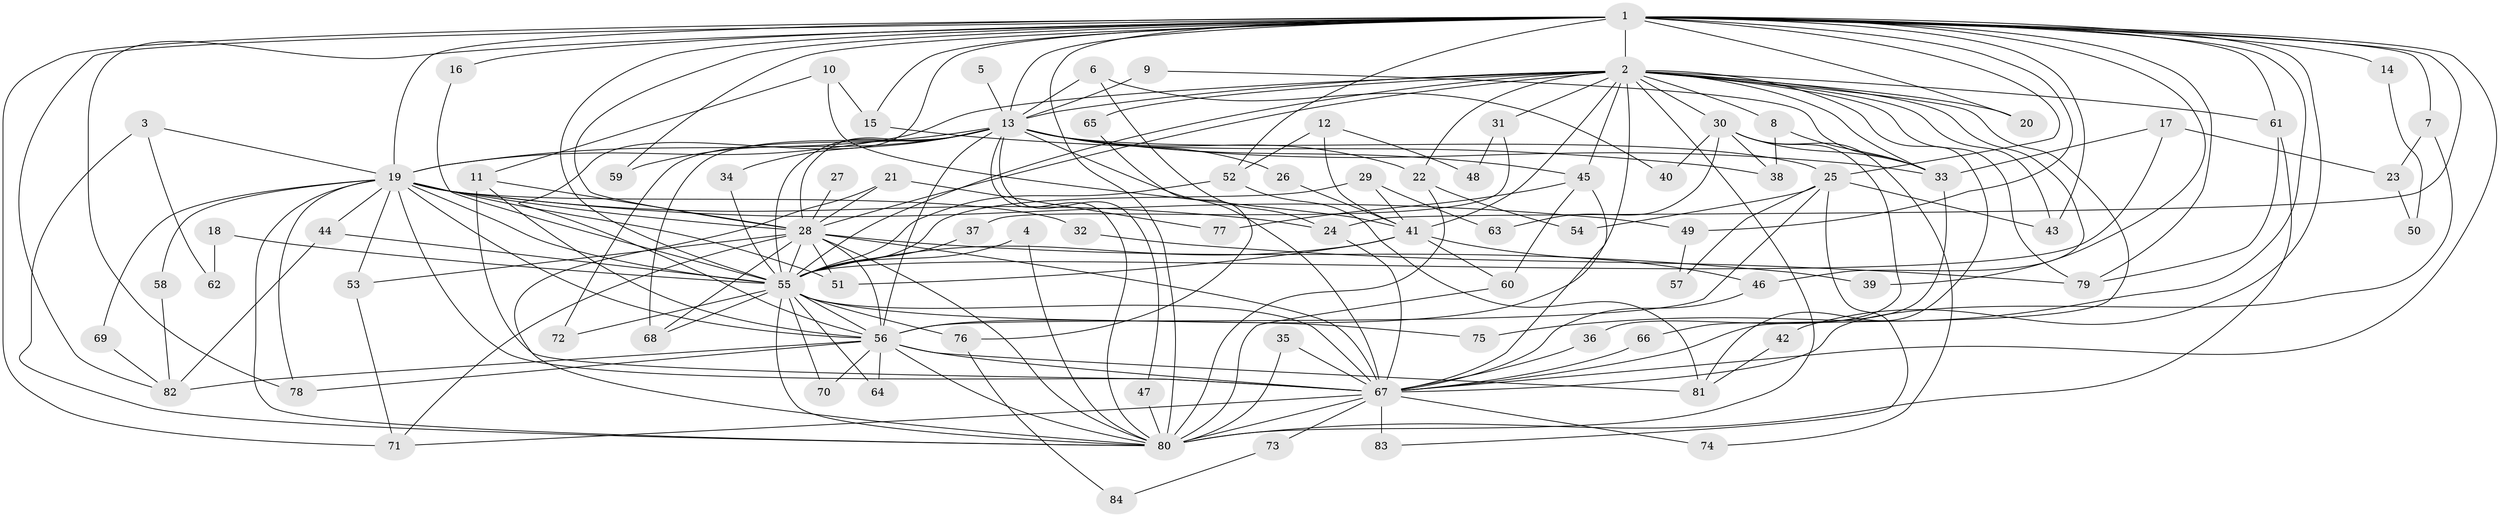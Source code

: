 // original degree distribution, {30: 0.008403361344537815, 18: 0.01680672268907563, 19: 0.008403361344537815, 24: 0.01680672268907563, 32: 0.008403361344537815, 17: 0.008403361344537815, 25: 0.008403361344537815, 20: 0.008403361344537815, 8: 0.01680672268907563, 3: 0.2605042016806723, 4: 0.06722689075630252, 2: 0.5294117647058824, 5: 0.025210084033613446, 7: 0.008403361344537815, 10: 0.008403361344537815}
// Generated by graph-tools (version 1.1) at 2025/36/03/04/25 23:36:21]
// undirected, 84 vertices, 197 edges
graph export_dot {
  node [color=gray90,style=filled];
  1;
  2;
  3;
  4;
  5;
  6;
  7;
  8;
  9;
  10;
  11;
  12;
  13;
  14;
  15;
  16;
  17;
  18;
  19;
  20;
  21;
  22;
  23;
  24;
  25;
  26;
  27;
  28;
  29;
  30;
  31;
  32;
  33;
  34;
  35;
  36;
  37;
  38;
  39;
  40;
  41;
  42;
  43;
  44;
  45;
  46;
  47;
  48;
  49;
  50;
  51;
  52;
  53;
  54;
  55;
  56;
  57;
  58;
  59;
  60;
  61;
  62;
  63;
  64;
  65;
  66;
  67;
  68;
  69;
  70;
  71;
  72;
  73;
  74;
  75;
  76;
  77;
  78;
  79;
  80;
  81;
  82;
  83;
  84;
  1 -- 2 [weight=2.0];
  1 -- 7 [weight=1.0];
  1 -- 13 [weight=1.0];
  1 -- 14 [weight=1.0];
  1 -- 15 [weight=1.0];
  1 -- 16 [weight=1.0];
  1 -- 19 [weight=1.0];
  1 -- 20 [weight=1.0];
  1 -- 24 [weight=1.0];
  1 -- 25 [weight=1.0];
  1 -- 28 [weight=1.0];
  1 -- 39 [weight=1.0];
  1 -- 42 [weight=1.0];
  1 -- 43 [weight=1.0];
  1 -- 49 [weight=1.0];
  1 -- 52 [weight=2.0];
  1 -- 55 [weight=1.0];
  1 -- 56 [weight=1.0];
  1 -- 59 [weight=1.0];
  1 -- 61 [weight=1.0];
  1 -- 67 [weight=1.0];
  1 -- 71 [weight=1.0];
  1 -- 75 [weight=1.0];
  1 -- 78 [weight=1.0];
  1 -- 79 [weight=1.0];
  1 -- 80 [weight=1.0];
  1 -- 82 [weight=1.0];
  2 -- 8 [weight=1.0];
  2 -- 13 [weight=3.0];
  2 -- 19 [weight=2.0];
  2 -- 20 [weight=2.0];
  2 -- 22 [weight=1.0];
  2 -- 28 [weight=2.0];
  2 -- 30 [weight=2.0];
  2 -- 31 [weight=2.0];
  2 -- 33 [weight=2.0];
  2 -- 41 [weight=1.0];
  2 -- 43 [weight=1.0];
  2 -- 45 [weight=1.0];
  2 -- 46 [weight=1.0];
  2 -- 55 [weight=3.0];
  2 -- 56 [weight=3.0];
  2 -- 61 [weight=1.0];
  2 -- 65 [weight=2.0];
  2 -- 67 [weight=2.0];
  2 -- 79 [weight=1.0];
  2 -- 80 [weight=3.0];
  2 -- 81 [weight=1.0];
  3 -- 19 [weight=1.0];
  3 -- 62 [weight=1.0];
  3 -- 80 [weight=1.0];
  4 -- 55 [weight=1.0];
  4 -- 80 [weight=1.0];
  5 -- 13 [weight=1.0];
  6 -- 13 [weight=1.0];
  6 -- 24 [weight=1.0];
  6 -- 40 [weight=1.0];
  7 -- 23 [weight=1.0];
  7 -- 67 [weight=1.0];
  8 -- 33 [weight=1.0];
  8 -- 38 [weight=1.0];
  9 -- 13 [weight=1.0];
  9 -- 33 [weight=1.0];
  10 -- 11 [weight=1.0];
  10 -- 15 [weight=1.0];
  10 -- 41 [weight=1.0];
  11 -- 28 [weight=1.0];
  11 -- 56 [weight=1.0];
  11 -- 67 [weight=1.0];
  12 -- 41 [weight=1.0];
  12 -- 48 [weight=1.0];
  12 -- 52 [weight=1.0];
  13 -- 19 [weight=1.0];
  13 -- 22 [weight=1.0];
  13 -- 25 [weight=1.0];
  13 -- 26 [weight=1.0];
  13 -- 28 [weight=1.0];
  13 -- 33 [weight=1.0];
  13 -- 34 [weight=1.0];
  13 -- 45 [weight=1.0];
  13 -- 47 [weight=1.0];
  13 -- 55 [weight=1.0];
  13 -- 56 [weight=1.0];
  13 -- 59 [weight=1.0];
  13 -- 67 [weight=1.0];
  13 -- 68 [weight=1.0];
  13 -- 72 [weight=1.0];
  13 -- 80 [weight=1.0];
  14 -- 50 [weight=1.0];
  15 -- 38 [weight=1.0];
  16 -- 55 [weight=1.0];
  17 -- 23 [weight=1.0];
  17 -- 33 [weight=1.0];
  17 -- 55 [weight=1.0];
  18 -- 55 [weight=2.0];
  18 -- 62 [weight=1.0];
  19 -- 24 [weight=1.0];
  19 -- 28 [weight=1.0];
  19 -- 32 [weight=1.0];
  19 -- 44 [weight=1.0];
  19 -- 49 [weight=1.0];
  19 -- 51 [weight=1.0];
  19 -- 53 [weight=1.0];
  19 -- 55 [weight=2.0];
  19 -- 56 [weight=1.0];
  19 -- 58 [weight=1.0];
  19 -- 67 [weight=1.0];
  19 -- 69 [weight=1.0];
  19 -- 78 [weight=1.0];
  19 -- 80 [weight=1.0];
  21 -- 28 [weight=1.0];
  21 -- 77 [weight=1.0];
  21 -- 80 [weight=1.0];
  22 -- 54 [weight=1.0];
  22 -- 80 [weight=1.0];
  23 -- 50 [weight=1.0];
  24 -- 67 [weight=1.0];
  25 -- 43 [weight=1.0];
  25 -- 54 [weight=1.0];
  25 -- 56 [weight=1.0];
  25 -- 57 [weight=1.0];
  25 -- 83 [weight=1.0];
  26 -- 41 [weight=1.0];
  27 -- 28 [weight=1.0];
  28 -- 39 [weight=1.0];
  28 -- 51 [weight=1.0];
  28 -- 53 [weight=1.0];
  28 -- 55 [weight=1.0];
  28 -- 56 [weight=1.0];
  28 -- 67 [weight=2.0];
  28 -- 68 [weight=1.0];
  28 -- 71 [weight=1.0];
  28 -- 80 [weight=1.0];
  29 -- 41 [weight=1.0];
  29 -- 55 [weight=1.0];
  29 -- 63 [weight=1.0];
  30 -- 33 [weight=1.0];
  30 -- 36 [weight=1.0];
  30 -- 38 [weight=1.0];
  30 -- 40 [weight=1.0];
  30 -- 63 [weight=1.0];
  30 -- 74 [weight=1.0];
  31 -- 37 [weight=1.0];
  31 -- 48 [weight=1.0];
  32 -- 79 [weight=1.0];
  33 -- 66 [weight=1.0];
  34 -- 55 [weight=1.0];
  35 -- 67 [weight=1.0];
  35 -- 80 [weight=1.0];
  36 -- 67 [weight=1.0];
  37 -- 55 [weight=1.0];
  41 -- 46 [weight=1.0];
  41 -- 51 [weight=1.0];
  41 -- 55 [weight=1.0];
  41 -- 60 [weight=1.0];
  42 -- 81 [weight=1.0];
  44 -- 55 [weight=1.0];
  44 -- 82 [weight=1.0];
  45 -- 60 [weight=1.0];
  45 -- 67 [weight=1.0];
  45 -- 77 [weight=1.0];
  46 -- 67 [weight=1.0];
  47 -- 80 [weight=1.0];
  49 -- 57 [weight=1.0];
  52 -- 55 [weight=1.0];
  52 -- 81 [weight=1.0];
  53 -- 71 [weight=1.0];
  55 -- 56 [weight=1.0];
  55 -- 64 [weight=2.0];
  55 -- 67 [weight=2.0];
  55 -- 68 [weight=1.0];
  55 -- 70 [weight=1.0];
  55 -- 72 [weight=1.0];
  55 -- 75 [weight=1.0];
  55 -- 76 [weight=1.0];
  55 -- 80 [weight=1.0];
  56 -- 64 [weight=1.0];
  56 -- 67 [weight=1.0];
  56 -- 70 [weight=1.0];
  56 -- 78 [weight=1.0];
  56 -- 80 [weight=1.0];
  56 -- 81 [weight=1.0];
  56 -- 82 [weight=1.0];
  58 -- 82 [weight=1.0];
  60 -- 80 [weight=1.0];
  61 -- 79 [weight=1.0];
  61 -- 80 [weight=1.0];
  65 -- 76 [weight=1.0];
  66 -- 67 [weight=1.0];
  67 -- 71 [weight=1.0];
  67 -- 73 [weight=1.0];
  67 -- 74 [weight=1.0];
  67 -- 80 [weight=1.0];
  67 -- 83 [weight=2.0];
  69 -- 82 [weight=1.0];
  73 -- 84 [weight=1.0];
  76 -- 84 [weight=1.0];
}
